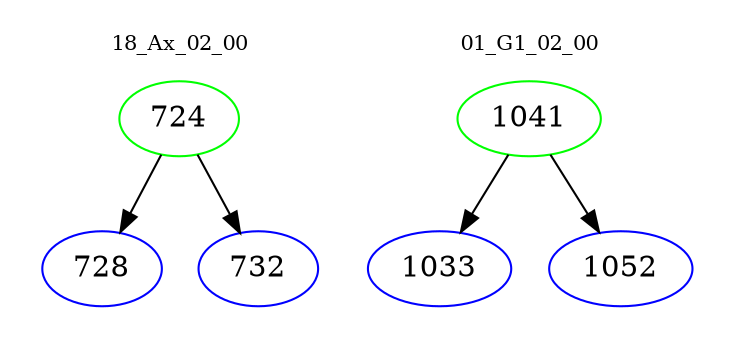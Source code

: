 digraph{
subgraph cluster_0 {
color = white
label = "18_Ax_02_00";
fontsize=10;
T0_724 [label="724", color="green"]
T0_724 -> T0_728 [color="black"]
T0_728 [label="728", color="blue"]
T0_724 -> T0_732 [color="black"]
T0_732 [label="732", color="blue"]
}
subgraph cluster_1 {
color = white
label = "01_G1_02_00";
fontsize=10;
T1_1041 [label="1041", color="green"]
T1_1041 -> T1_1033 [color="black"]
T1_1033 [label="1033", color="blue"]
T1_1041 -> T1_1052 [color="black"]
T1_1052 [label="1052", color="blue"]
}
}
